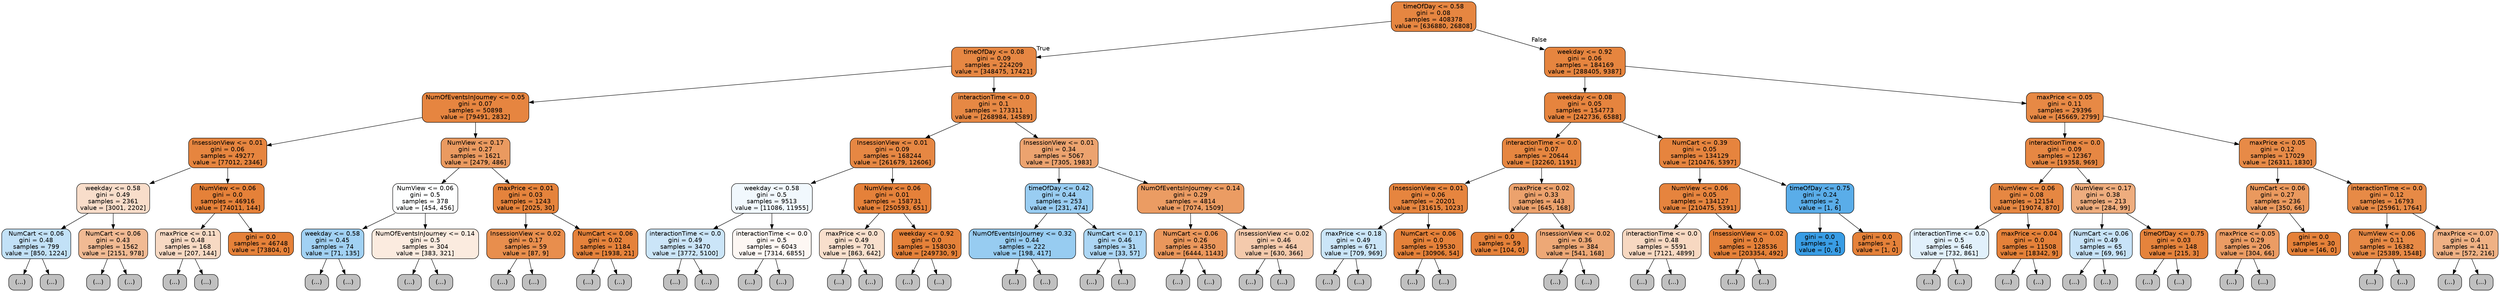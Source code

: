 digraph Tree {
node [shape=box, style="filled, rounded", color="black", fontname="helvetica"] ;
edge [fontname="helvetica"] ;
0 [label="timeOfDay <= 0.58\ngini = 0.08\nsamples = 408378\nvalue = [636880, 26808]", fillcolor="#e68641"] ;
1 [label="timeOfDay <= 0.08\ngini = 0.09\nsamples = 224209\nvalue = [348475, 17421]", fillcolor="#e68743"] ;
0 -> 1 [labeldistance=2.5, labelangle=45, headlabel="True"] ;
2 [label="NumOfEventsInJourney <= 0.05\ngini = 0.07\nsamples = 50898\nvalue = [79491, 2832]", fillcolor="#e68540"] ;
1 -> 2 ;
3 [label="InsessionView <= 0.01\ngini = 0.06\nsamples = 49277\nvalue = [77012, 2346]", fillcolor="#e6853f"] ;
2 -> 3 ;
4 [label="weekday <= 0.58\ngini = 0.49\nsamples = 2361\nvalue = [3001, 2202]", fillcolor="#f8ddca"] ;
3 -> 4 ;
5 [label="NumCart <= 0.06\ngini = 0.48\nsamples = 799\nvalue = [850, 1224]", fillcolor="#c2e1f7"] ;
4 -> 5 ;
6 [label="(...)", fillcolor="#C0C0C0"] ;
5 -> 6 ;
7 [label="(...)", fillcolor="#C0C0C0"] ;
5 -> 7 ;
8 [label="NumCart <= 0.06\ngini = 0.43\nsamples = 1562\nvalue = [2151, 978]", fillcolor="#f1ba93"] ;
4 -> 8 ;
9 [label="(...)", fillcolor="#C0C0C0"] ;
8 -> 9 ;
10 [label="(...)", fillcolor="#C0C0C0"] ;
8 -> 10 ;
11 [label="NumView <= 0.06\ngini = 0.0\nsamples = 46916\nvalue = [74011, 144]", fillcolor="#e58139"] ;
3 -> 11 ;
12 [label="maxPrice <= 0.11\ngini = 0.48\nsamples = 168\nvalue = [207, 144]", fillcolor="#f7d9c3"] ;
11 -> 12 ;
13 [label="(...)", fillcolor="#C0C0C0"] ;
12 -> 13 ;
58 [label="(...)", fillcolor="#C0C0C0"] ;
12 -> 58 ;
79 [label="gini = 0.0\nsamples = 46748\nvalue = [73804, 0]", fillcolor="#e58139"] ;
11 -> 79 ;
80 [label="NumView <= 0.17\ngini = 0.27\nsamples = 1621\nvalue = [2479, 486]", fillcolor="#ea9a60"] ;
2 -> 80 ;
81 [label="NumView <= 0.06\ngini = 0.5\nsamples = 378\nvalue = [454, 456]", fillcolor="#feffff"] ;
80 -> 81 ;
82 [label="weekday <= 0.58\ngini = 0.45\nsamples = 74\nvalue = [71, 135]", fillcolor="#a1d1f3"] ;
81 -> 82 ;
83 [label="(...)", fillcolor="#C0C0C0"] ;
82 -> 83 ;
102 [label="(...)", fillcolor="#C0C0C0"] ;
82 -> 102 ;
133 [label="NumOfEventsInJourney <= 0.14\ngini = 0.5\nsamples = 304\nvalue = [383, 321]", fillcolor="#fbebdf"] ;
81 -> 133 ;
134 [label="(...)", fillcolor="#C0C0C0"] ;
133 -> 134 ;
137 [label="(...)", fillcolor="#C0C0C0"] ;
133 -> 137 ;
144 [label="maxPrice <= 0.01\ngini = 0.03\nsamples = 1243\nvalue = [2025, 30]", fillcolor="#e5833c"] ;
80 -> 144 ;
145 [label="InsessionView <= 0.02\ngini = 0.17\nsamples = 59\nvalue = [87, 9]", fillcolor="#e88e4d"] ;
144 -> 145 ;
146 [label="(...)", fillcolor="#C0C0C0"] ;
145 -> 146 ;
151 [label="(...)", fillcolor="#C0C0C0"] ;
145 -> 151 ;
152 [label="NumCart <= 0.06\ngini = 0.02\nsamples = 1184\nvalue = [1938, 21]", fillcolor="#e5823b"] ;
144 -> 152 ;
153 [label="(...)", fillcolor="#C0C0C0"] ;
152 -> 153 ;
172 [label="(...)", fillcolor="#C0C0C0"] ;
152 -> 172 ;
183 [label="interactionTime <= 0.0\ngini = 0.1\nsamples = 173311\nvalue = [268984, 14589]", fillcolor="#e68844"] ;
1 -> 183 ;
184 [label="InsessionView <= 0.01\ngini = 0.09\nsamples = 168244\nvalue = [261679, 12606]", fillcolor="#e68743"] ;
183 -> 184 ;
185 [label="weekday <= 0.58\ngini = 0.5\nsamples = 9513\nvalue = [11086, 11955]", fillcolor="#f1f8fd"] ;
184 -> 185 ;
186 [label="interactionTime <= 0.0\ngini = 0.49\nsamples = 3470\nvalue = [3772, 5100]", fillcolor="#cbe5f8"] ;
185 -> 186 ;
187 [label="(...)", fillcolor="#C0C0C0"] ;
186 -> 187 ;
198 [label="(...)", fillcolor="#C0C0C0"] ;
186 -> 198 ;
215 [label="interactionTime <= 0.0\ngini = 0.5\nsamples = 6043\nvalue = [7314, 6855]", fillcolor="#fdf7f3"] ;
185 -> 215 ;
216 [label="(...)", fillcolor="#C0C0C0"] ;
215 -> 216 ;
313 [label="(...)", fillcolor="#C0C0C0"] ;
215 -> 313 ;
316 [label="NumView <= 0.06\ngini = 0.01\nsamples = 158731\nvalue = [250593, 651]", fillcolor="#e5813a"] ;
184 -> 316 ;
317 [label="maxPrice <= 0.0\ngini = 0.49\nsamples = 701\nvalue = [863, 642]", fillcolor="#f8dfcc"] ;
316 -> 317 ;
318 [label="(...)", fillcolor="#C0C0C0"] ;
317 -> 318 ;
325 [label="(...)", fillcolor="#C0C0C0"] ;
317 -> 325 ;
328 [label="weekday <= 0.92\ngini = 0.0\nsamples = 158030\nvalue = [249730, 9]", fillcolor="#e58139"] ;
316 -> 328 ;
329 [label="(...)", fillcolor="#C0C0C0"] ;
328 -> 329 ;
346 [label="(...)", fillcolor="#C0C0C0"] ;
328 -> 346 ;
361 [label="InsessionView <= 0.01\ngini = 0.34\nsamples = 5067\nvalue = [7305, 1983]", fillcolor="#eca36f"] ;
183 -> 361 ;
362 [label="timeOfDay <= 0.42\ngini = 0.44\nsamples = 253\nvalue = [231, 474]", fillcolor="#99cdf2"] ;
361 -> 362 ;
363 [label="NumOfEventsInJourney <= 0.32\ngini = 0.44\nsamples = 222\nvalue = [198, 417]", fillcolor="#97ccf1"] ;
362 -> 363 ;
364 [label="(...)", fillcolor="#C0C0C0"] ;
363 -> 364 ;
387 [label="(...)", fillcolor="#C0C0C0"] ;
363 -> 387 ;
388 [label="NumCart <= 0.17\ngini = 0.46\nsamples = 31\nvalue = [33, 57]", fillcolor="#acd6f4"] ;
362 -> 388 ;
389 [label="(...)", fillcolor="#C0C0C0"] ;
388 -> 389 ;
390 [label="(...)", fillcolor="#C0C0C0"] ;
388 -> 390 ;
397 [label="NumOfEventsInJourney <= 0.14\ngini = 0.29\nsamples = 4814\nvalue = [7074, 1509]", fillcolor="#eb9c63"] ;
361 -> 397 ;
398 [label="NumCart <= 0.06\ngini = 0.26\nsamples = 4350\nvalue = [6444, 1143]", fillcolor="#ea975c"] ;
397 -> 398 ;
399 [label="(...)", fillcolor="#C0C0C0"] ;
398 -> 399 ;
406 [label="(...)", fillcolor="#C0C0C0"] ;
398 -> 406 ;
425 [label="InsessionView <= 0.02\ngini = 0.46\nsamples = 464\nvalue = [630, 366]", fillcolor="#f4caac"] ;
397 -> 425 ;
426 [label="(...)", fillcolor="#C0C0C0"] ;
425 -> 426 ;
519 [label="(...)", fillcolor="#C0C0C0"] ;
425 -> 519 ;
570 [label="weekday <= 0.92\ngini = 0.06\nsamples = 184169\nvalue = [288405, 9387]", fillcolor="#e6853f"] ;
0 -> 570 [labeldistance=2.5, labelangle=-45, headlabel="False"] ;
571 [label="weekday <= 0.08\ngini = 0.05\nsamples = 154773\nvalue = [242736, 6588]", fillcolor="#e6843e"] ;
570 -> 571 ;
572 [label="interactionTime <= 0.0\ngini = 0.07\nsamples = 20644\nvalue = [32260, 1191]", fillcolor="#e68640"] ;
571 -> 572 ;
573 [label="InsessionView <= 0.01\ngini = 0.06\nsamples = 20201\nvalue = [31615, 1023]", fillcolor="#e6853f"] ;
572 -> 573 ;
574 [label="maxPrice <= 0.18\ngini = 0.49\nsamples = 671\nvalue = [709, 969]", fillcolor="#cae5f8"] ;
573 -> 574 ;
575 [label="(...)", fillcolor="#C0C0C0"] ;
574 -> 575 ;
598 [label="(...)", fillcolor="#C0C0C0"] ;
574 -> 598 ;
601 [label="NumCart <= 0.06\ngini = 0.0\nsamples = 19530\nvalue = [30906, 54]", fillcolor="#e58139"] ;
573 -> 601 ;
602 [label="(...)", fillcolor="#C0C0C0"] ;
601 -> 602 ;
613 [label="(...)", fillcolor="#C0C0C0"] ;
601 -> 613 ;
622 [label="maxPrice <= 0.02\ngini = 0.33\nsamples = 443\nvalue = [645, 168]", fillcolor="#eca26d"] ;
572 -> 622 ;
623 [label="gini = 0.0\nsamples = 59\nvalue = [104, 0]", fillcolor="#e58139"] ;
622 -> 623 ;
624 [label="InsessionView <= 0.02\ngini = 0.36\nsamples = 384\nvalue = [541, 168]", fillcolor="#eda876"] ;
622 -> 624 ;
625 [label="(...)", fillcolor="#C0C0C0"] ;
624 -> 625 ;
668 [label="(...)", fillcolor="#C0C0C0"] ;
624 -> 668 ;
693 [label="NumCart <= 0.39\ngini = 0.05\nsamples = 134129\nvalue = [210476, 5397]", fillcolor="#e6843e"] ;
571 -> 693 ;
694 [label="NumView <= 0.06\ngini = 0.05\nsamples = 134127\nvalue = [210475, 5391]", fillcolor="#e6843e"] ;
693 -> 694 ;
695 [label="interactionTime <= 0.0\ngini = 0.48\nsamples = 5591\nvalue = [7121, 4899]", fillcolor="#f7d8c1"] ;
694 -> 695 ;
696 [label="(...)", fillcolor="#C0C0C0"] ;
695 -> 696 ;
779 [label="(...)", fillcolor="#C0C0C0"] ;
695 -> 779 ;
800 [label="InsessionView <= 0.02\ngini = 0.0\nsamples = 128536\nvalue = [203354, 492]", fillcolor="#e58139"] ;
694 -> 800 ;
801 [label="(...)", fillcolor="#C0C0C0"] ;
800 -> 801 ;
934 [label="(...)", fillcolor="#C0C0C0"] ;
800 -> 934 ;
979 [label="timeOfDay <= 0.75\ngini = 0.24\nsamples = 2\nvalue = [1, 6]", fillcolor="#5aade9"] ;
693 -> 979 ;
980 [label="gini = 0.0\nsamples = 1\nvalue = [0, 6]", fillcolor="#399de5"] ;
979 -> 980 ;
981 [label="gini = 0.0\nsamples = 1\nvalue = [1, 0]", fillcolor="#e58139"] ;
979 -> 981 ;
982 [label="maxPrice <= 0.05\ngini = 0.11\nsamples = 29396\nvalue = [45669, 2799]", fillcolor="#e78945"] ;
570 -> 982 ;
983 [label="interactionTime <= 0.0\ngini = 0.09\nsamples = 12367\nvalue = [19358, 969]", fillcolor="#e68743"] ;
982 -> 983 ;
984 [label="NumView <= 0.06\ngini = 0.08\nsamples = 12154\nvalue = [19074, 870]", fillcolor="#e68742"] ;
983 -> 984 ;
985 [label="interactionTime <= 0.0\ngini = 0.5\nsamples = 646\nvalue = [732, 861]", fillcolor="#e1f0fb"] ;
984 -> 985 ;
986 [label="(...)", fillcolor="#C0C0C0"] ;
985 -> 986 ;
989 [label="(...)", fillcolor="#C0C0C0"] ;
985 -> 989 ;
990 [label="maxPrice <= 0.04\ngini = 0.0\nsamples = 11508\nvalue = [18342, 9]", fillcolor="#e58139"] ;
984 -> 990 ;
991 [label="(...)", fillcolor="#C0C0C0"] ;
990 -> 991 ;
1002 [label="(...)", fillcolor="#C0C0C0"] ;
990 -> 1002 ;
1009 [label="NumView <= 0.17\ngini = 0.38\nsamples = 213\nvalue = [284, 99]", fillcolor="#eead7e"] ;
983 -> 1009 ;
1010 [label="NumCart <= 0.06\ngini = 0.49\nsamples = 65\nvalue = [69, 96]", fillcolor="#c7e3f8"] ;
1009 -> 1010 ;
1011 [label="(...)", fillcolor="#C0C0C0"] ;
1010 -> 1011 ;
1012 [label="(...)", fillcolor="#C0C0C0"] ;
1010 -> 1012 ;
1029 [label="timeOfDay <= 0.75\ngini = 0.03\nsamples = 148\nvalue = [215, 3]", fillcolor="#e5833c"] ;
1009 -> 1029 ;
1030 [label="(...)", fillcolor="#C0C0C0"] ;
1029 -> 1030 ;
1035 [label="(...)", fillcolor="#C0C0C0"] ;
1029 -> 1035 ;
1036 [label="maxPrice <= 0.05\ngini = 0.12\nsamples = 17029\nvalue = [26311, 1830]", fillcolor="#e78a47"] ;
982 -> 1036 ;
1037 [label="NumCart <= 0.06\ngini = 0.27\nsamples = 236\nvalue = [350, 66]", fillcolor="#ea995e"] ;
1036 -> 1037 ;
1038 [label="maxPrice <= 0.05\ngini = 0.29\nsamples = 206\nvalue = [304, 66]", fillcolor="#eb9c64"] ;
1037 -> 1038 ;
1039 [label="(...)", fillcolor="#C0C0C0"] ;
1038 -> 1039 ;
1042 [label="(...)", fillcolor="#C0C0C0"] ;
1038 -> 1042 ;
1053 [label="gini = 0.0\nsamples = 30\nvalue = [46, 0]", fillcolor="#e58139"] ;
1037 -> 1053 ;
1054 [label="interactionTime <= 0.0\ngini = 0.12\nsamples = 16793\nvalue = [25961, 1764]", fillcolor="#e78a46"] ;
1036 -> 1054 ;
1055 [label="NumView <= 0.06\ngini = 0.11\nsamples = 16382\nvalue = [25389, 1548]", fillcolor="#e78945"] ;
1054 -> 1055 ;
1056 [label="(...)", fillcolor="#C0C0C0"] ;
1055 -> 1056 ;
1071 [label="(...)", fillcolor="#C0C0C0"] ;
1055 -> 1071 ;
1092 [label="maxPrice <= 0.07\ngini = 0.4\nsamples = 411\nvalue = [572, 216]", fillcolor="#efb184"] ;
1054 -> 1092 ;
1093 [label="(...)", fillcolor="#C0C0C0"] ;
1092 -> 1093 ;
1102 [label="(...)", fillcolor="#C0C0C0"] ;
1092 -> 1102 ;
}